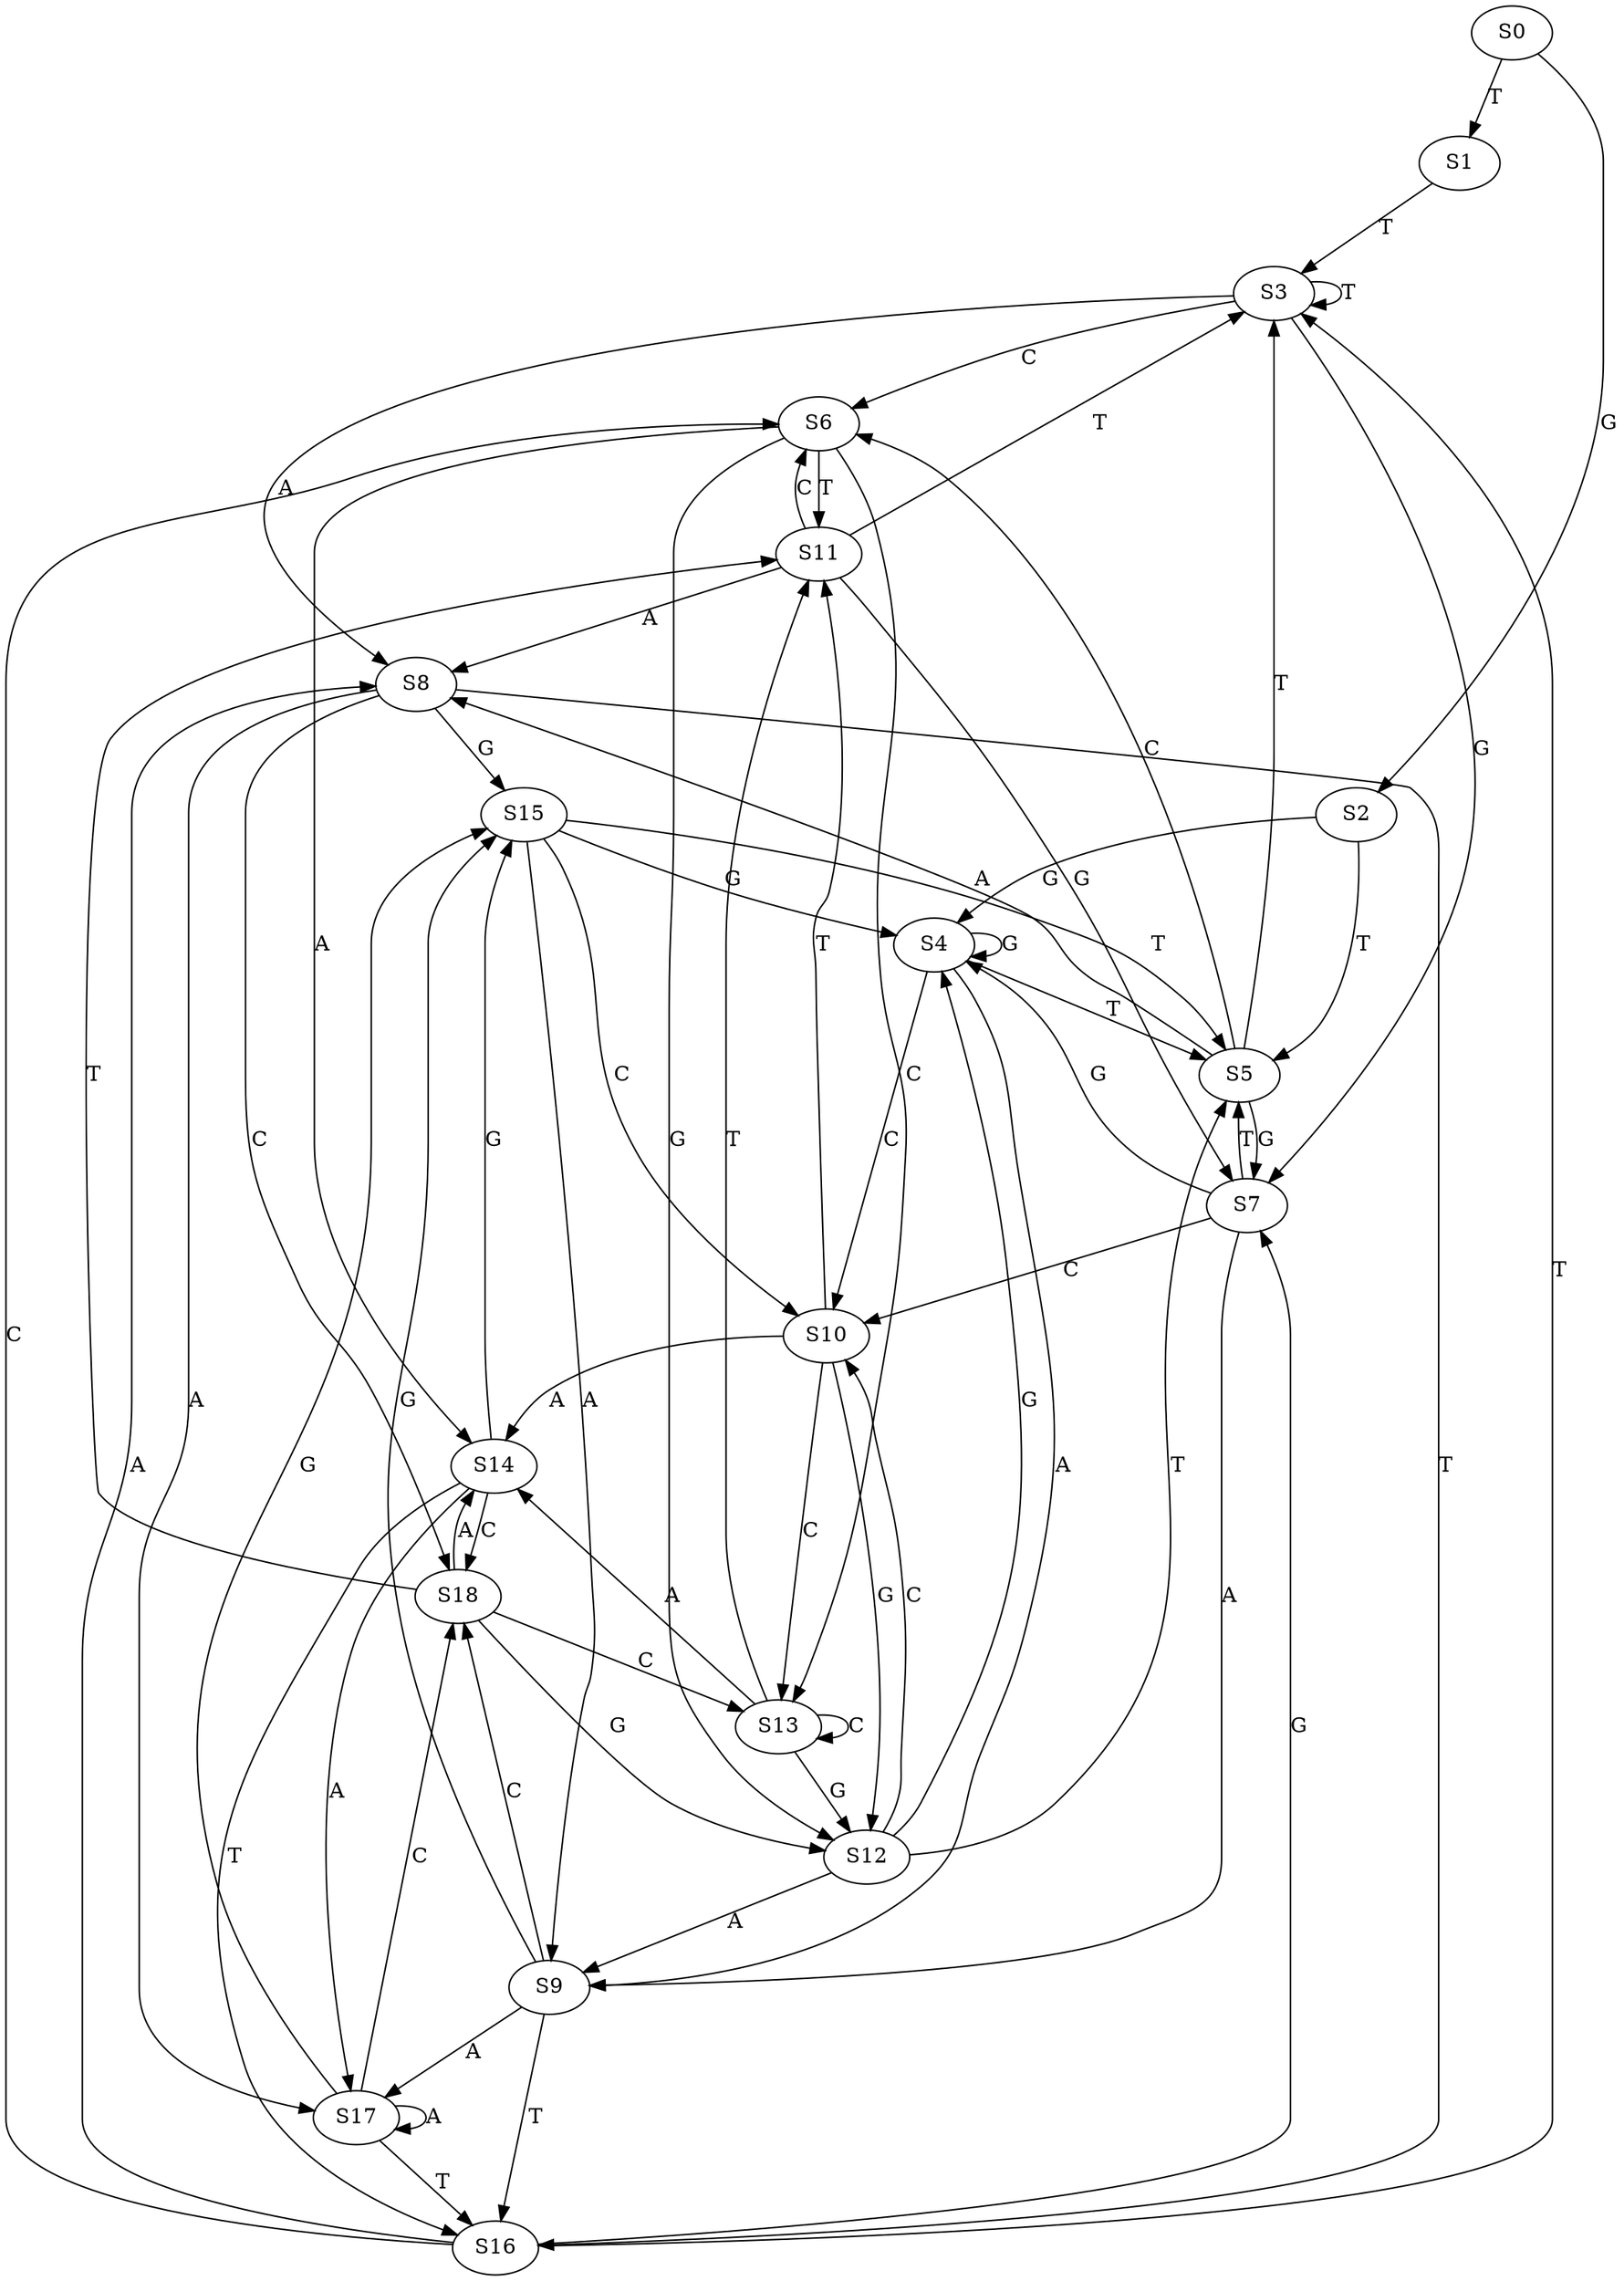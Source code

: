 strict digraph  {
	S0 -> S1 [ label = T ];
	S0 -> S2 [ label = G ];
	S1 -> S3 [ label = T ];
	S2 -> S4 [ label = G ];
	S2 -> S5 [ label = T ];
	S3 -> S6 [ label = C ];
	S3 -> S7 [ label = G ];
	S3 -> S3 [ label = T ];
	S3 -> S8 [ label = A ];
	S4 -> S9 [ label = A ];
	S4 -> S5 [ label = T ];
	S4 -> S4 [ label = G ];
	S4 -> S10 [ label = C ];
	S5 -> S8 [ label = A ];
	S5 -> S6 [ label = C ];
	S5 -> S7 [ label = G ];
	S5 -> S3 [ label = T ];
	S6 -> S11 [ label = T ];
	S6 -> S12 [ label = G ];
	S6 -> S13 [ label = C ];
	S6 -> S14 [ label = A ];
	S7 -> S9 [ label = A ];
	S7 -> S5 [ label = T ];
	S7 -> S10 [ label = C ];
	S7 -> S4 [ label = G ];
	S8 -> S15 [ label = G ];
	S8 -> S16 [ label = T ];
	S8 -> S17 [ label = A ];
	S8 -> S18 [ label = C ];
	S9 -> S15 [ label = G ];
	S9 -> S17 [ label = A ];
	S9 -> S18 [ label = C ];
	S9 -> S16 [ label = T ];
	S10 -> S13 [ label = C ];
	S10 -> S11 [ label = T ];
	S10 -> S12 [ label = G ];
	S10 -> S14 [ label = A ];
	S11 -> S7 [ label = G ];
	S11 -> S6 [ label = C ];
	S11 -> S8 [ label = A ];
	S11 -> S3 [ label = T ];
	S12 -> S4 [ label = G ];
	S12 -> S5 [ label = T ];
	S12 -> S9 [ label = A ];
	S12 -> S10 [ label = C ];
	S13 -> S12 [ label = G ];
	S13 -> S13 [ label = C ];
	S13 -> S14 [ label = A ];
	S13 -> S11 [ label = T ];
	S14 -> S15 [ label = G ];
	S14 -> S16 [ label = T ];
	S14 -> S18 [ label = C ];
	S14 -> S17 [ label = A ];
	S15 -> S5 [ label = T ];
	S15 -> S4 [ label = G ];
	S15 -> S9 [ label = A ];
	S15 -> S10 [ label = C ];
	S16 -> S8 [ label = A ];
	S16 -> S6 [ label = C ];
	S16 -> S3 [ label = T ];
	S16 -> S7 [ label = G ];
	S17 -> S16 [ label = T ];
	S17 -> S18 [ label = C ];
	S17 -> S15 [ label = G ];
	S17 -> S17 [ label = A ];
	S18 -> S14 [ label = A ];
	S18 -> S11 [ label = T ];
	S18 -> S13 [ label = C ];
	S18 -> S12 [ label = G ];
}
